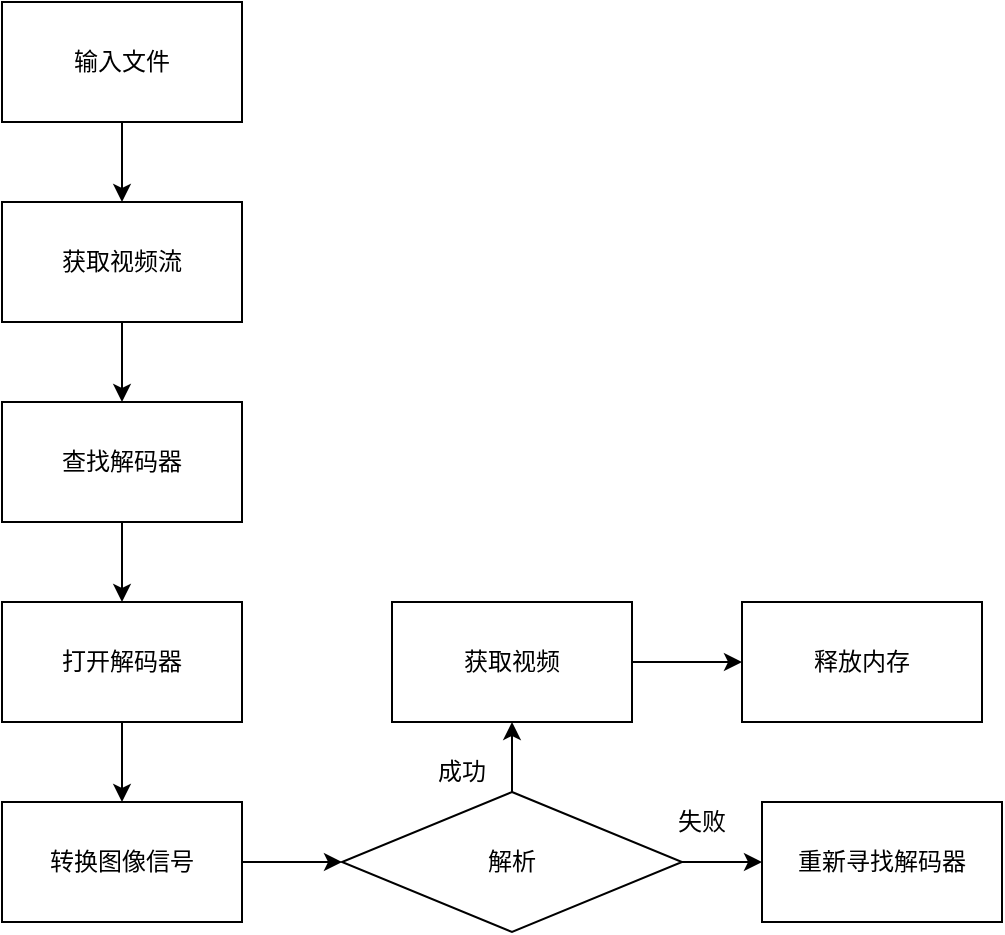 <mxfile>
    <diagram id="JBtUmrsQ3CjGlc-58eDI" name="第 1 页">
        <mxGraphModel dx="820" dy="614" grid="1" gridSize="10" guides="1" tooltips="1" connect="1" arrows="1" fold="1" page="1" pageScale="1" pageWidth="827" pageHeight="1169" math="0" shadow="0">
            <root>
                <mxCell id="0"/>
                <mxCell id="1" parent="0"/>
                <mxCell id="4" value="" style="edgeStyle=none;html=1;" edge="1" parent="1" source="2" target="3">
                    <mxGeometry relative="1" as="geometry"/>
                </mxCell>
                <mxCell id="2" value="输入文件" style="rounded=0;whiteSpace=wrap;html=1;" vertex="1" parent="1">
                    <mxGeometry x="310" y="70" width="120" height="60" as="geometry"/>
                </mxCell>
                <mxCell id="6" value="" style="edgeStyle=none;html=1;" edge="1" parent="1" source="3" target="5">
                    <mxGeometry relative="1" as="geometry"/>
                </mxCell>
                <mxCell id="3" value="获取视频流" style="rounded=0;whiteSpace=wrap;html=1;" vertex="1" parent="1">
                    <mxGeometry x="310" y="170" width="120" height="60" as="geometry"/>
                </mxCell>
                <mxCell id="8" value="" style="edgeStyle=none;html=1;" edge="1" parent="1" source="5" target="7">
                    <mxGeometry relative="1" as="geometry"/>
                </mxCell>
                <mxCell id="5" value="查找解码器" style="rounded=0;whiteSpace=wrap;html=1;" vertex="1" parent="1">
                    <mxGeometry x="310" y="270" width="120" height="60" as="geometry"/>
                </mxCell>
                <mxCell id="10" value="" style="edgeStyle=none;html=1;" edge="1" parent="1" source="7" target="9">
                    <mxGeometry relative="1" as="geometry"/>
                </mxCell>
                <mxCell id="7" value="打开解码器" style="rounded=0;whiteSpace=wrap;html=1;" vertex="1" parent="1">
                    <mxGeometry x="310" y="370" width="120" height="60" as="geometry"/>
                </mxCell>
                <mxCell id="15" value="" style="edgeStyle=none;html=1;" edge="1" parent="1" source="9" target="14">
                    <mxGeometry relative="1" as="geometry"/>
                </mxCell>
                <mxCell id="9" value="转换图像信号" style="rounded=0;whiteSpace=wrap;html=1;" vertex="1" parent="1">
                    <mxGeometry x="310" y="470" width="120" height="60" as="geometry"/>
                </mxCell>
                <mxCell id="17" value="" style="edgeStyle=none;html=1;" edge="1" parent="1" source="14" target="16">
                    <mxGeometry relative="1" as="geometry"/>
                </mxCell>
                <mxCell id="21" value="" style="edgeStyle=none;html=1;" edge="1" parent="1" source="14" target="20">
                    <mxGeometry relative="1" as="geometry"/>
                </mxCell>
                <mxCell id="14" value="解析" style="rhombus;whiteSpace=wrap;html=1;" vertex="1" parent="1">
                    <mxGeometry x="480" y="465" width="170" height="70" as="geometry"/>
                </mxCell>
                <mxCell id="22" value="" style="edgeStyle=none;html=1;" edge="1" parent="1" source="16" target="18">
                    <mxGeometry relative="1" as="geometry"/>
                </mxCell>
                <mxCell id="16" value="获取视频" style="rounded=0;whiteSpace=wrap;html=1;" vertex="1" parent="1">
                    <mxGeometry x="505" y="370" width="120" height="60" as="geometry"/>
                </mxCell>
                <mxCell id="18" value="释放内存" style="rounded=0;whiteSpace=wrap;html=1;" vertex="1" parent="1">
                    <mxGeometry x="680" y="370" width="120" height="60" as="geometry"/>
                </mxCell>
                <mxCell id="20" value="重新寻找解码器" style="rounded=0;whiteSpace=wrap;html=1;" vertex="1" parent="1">
                    <mxGeometry x="690" y="470" width="120" height="60" as="geometry"/>
                </mxCell>
                <mxCell id="23" value="成功" style="text;html=1;strokeColor=none;fillColor=none;align=center;verticalAlign=middle;whiteSpace=wrap;rounded=0;" vertex="1" parent="1">
                    <mxGeometry x="520" y="445" width="40" height="20" as="geometry"/>
                </mxCell>
                <mxCell id="24" value="失败" style="text;html=1;strokeColor=none;fillColor=none;align=center;verticalAlign=middle;whiteSpace=wrap;rounded=0;" vertex="1" parent="1">
                    <mxGeometry x="640" y="470" width="40" height="20" as="geometry"/>
                </mxCell>
            </root>
        </mxGraphModel>
    </diagram>
</mxfile>